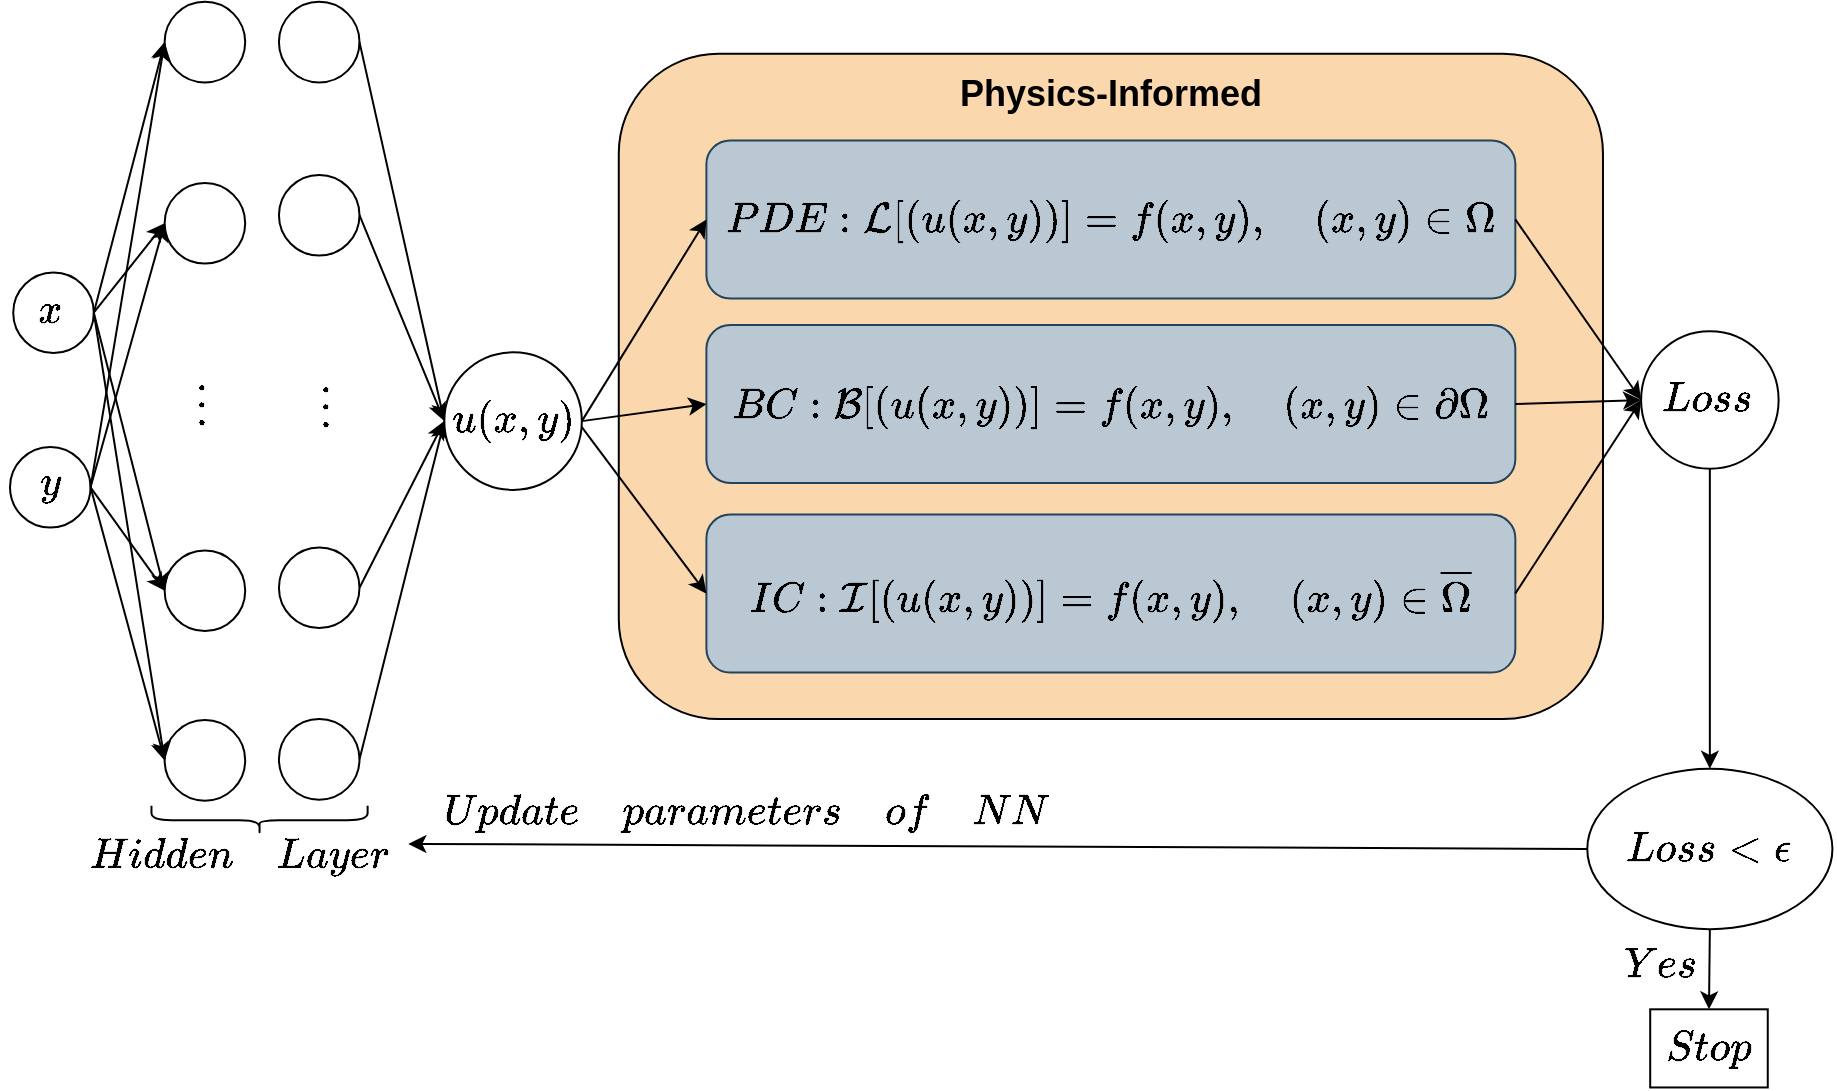 <mxfile version="21.1.2" type="github">
  <diagram name="第 1 页" id="ytVl9bIwSj31jDskWyxF">
    <mxGraphModel dx="-6330" dy="-1027" grid="1" gridSize="10" guides="1" tooltips="1" connect="1" arrows="1" fold="1" page="1" pageScale="1" pageWidth="827" pageHeight="1169" math="1" shadow="0">
      <root>
        <mxCell id="0" />
        <mxCell id="1" parent="0" />
        <mxCell id="B0auKnVIcsCcJ87kfdMx-1" value="&lt;font style=&quot;font-size: 18px;&quot;&gt;$$Yes$$&lt;/font&gt;" style="text;html=1;strokeColor=none;fillColor=none;align=center;verticalAlign=middle;whiteSpace=wrap;rounded=0;" vertex="1" parent="1">
          <mxGeometry x="8232.49" y="1657.33" width="46" height="23" as="geometry" />
        </mxCell>
        <mxCell id="B0auKnVIcsCcJ87kfdMx-2" value="&lt;font style=&quot;font-size: 18px;&quot;&gt;$$No$$&lt;/font&gt;" style="text;html=1;strokeColor=none;fillColor=none;align=center;verticalAlign=middle;whiteSpace=wrap;rounded=0;" vertex="1" parent="1">
          <mxGeometry x="8218.64" y="1592.03" width="48" height="17.75" as="geometry" />
        </mxCell>
        <mxCell id="B0auKnVIcsCcJ87kfdMx-3" value="&lt;b style=&quot;&quot;&gt;&lt;font style=&quot;font-size: 18px;&quot;&gt;$$Update \quad parameters \quad of \quad NN$$&lt;/font&gt;&lt;/b&gt;" style="text;html=1;strokeColor=none;fillColor=none;align=center;verticalAlign=middle;whiteSpace=wrap;rounded=0;" vertex="1" parent="1">
          <mxGeometry x="7700.04" y="1570.94" width="197" height="43" as="geometry" />
        </mxCell>
        <mxCell id="B0auKnVIcsCcJ87kfdMx-4" value="&lt;b style=&quot;&quot;&gt;&lt;font style=&quot;font-size: 18px;&quot;&gt;$$Hidden \quad Layer$$&lt;/font&gt;&lt;/b&gt;" style="text;html=1;strokeColor=none;fillColor=none;align=center;verticalAlign=middle;whiteSpace=wrap;rounded=0;" vertex="1" parent="1">
          <mxGeometry x="7491.49" y="1600.0" width="108" height="28" as="geometry" />
        </mxCell>
        <mxCell id="B0auKnVIcsCcJ87kfdMx-5" value="&lt;font style=&quot;font-size: 18px;&quot;&gt;$$\vdots$$&lt;/font&gt;" style="text;html=1;strokeColor=none;fillColor=none;align=center;verticalAlign=middle;whiteSpace=wrap;rounded=0;" vertex="1" parent="1">
          <mxGeometry x="7577.272" y="1359.918" width="22.221" height="54.039" as="geometry" />
        </mxCell>
        <mxCell id="B0auKnVIcsCcJ87kfdMx-6" value="" style="shape=curlyBracket;whiteSpace=wrap;html=1;rounded=1;labelPosition=left;verticalLabelPosition=middle;align=right;verticalAlign=middle;rotation=-90;size=0.5;strokeWidth=1;" vertex="1" parent="1">
          <mxGeometry x="7547.606" y="1542.052" width="14.336" height="108.078" as="geometry" />
        </mxCell>
        <mxCell id="B0auKnVIcsCcJ87kfdMx-7" value="" style="rounded=1;whiteSpace=wrap;html=1;fillColor=#fad7ac;strokeWidth=1;" vertex="1" parent="1">
          <mxGeometry x="7734.39" y="1212.83" width="492.1" height="332.71" as="geometry" />
        </mxCell>
        <mxCell id="B0auKnVIcsCcJ87kfdMx-8" value="" style="rounded=1;whiteSpace=wrap;html=1;fillColor=#bac8d3;strokeColor=#23445d;strokeWidth=1;" vertex="1" parent="1">
          <mxGeometry x="7778.205" y="1256.225" width="404.465" height="78.98" as="geometry" />
        </mxCell>
        <mxCell id="B0auKnVIcsCcJ87kfdMx-9" value="" style="rounded=1;whiteSpace=wrap;html=1;fillColor=#bac8d3;strokeColor=#23445d;strokeWidth=1;" vertex="1" parent="1">
          <mxGeometry x="7778.205" y="1348.507" width="404.465" height="78.98" as="geometry" />
        </mxCell>
        <mxCell id="B0auKnVIcsCcJ87kfdMx-10" value="" style="rounded=1;whiteSpace=wrap;html=1;fillColor=#bac8d3;strokeColor=#23445d;strokeWidth=1;" vertex="1" parent="1">
          <mxGeometry x="7778.205" y="1443.283" width="404.465" height="78.98" as="geometry" />
        </mxCell>
        <mxCell id="B0auKnVIcsCcJ87kfdMx-11" value="" style="endArrow=classic;html=1;rounded=0;strokeWidth=1;entryX=0;entryY=0.5;entryDx=0;entryDy=0;exitX=1;exitY=0.5;exitDx=0;exitDy=0;" edge="1" parent="1" source="B0auKnVIcsCcJ87kfdMx-45" target="B0auKnVIcsCcJ87kfdMx-8">
          <mxGeometry width="50" height="50" relative="1" as="geometry">
            <mxPoint x="7703" y="1320" as="sourcePoint" />
            <mxPoint x="7741.557" y="1217.151" as="targetPoint" />
          </mxGeometry>
        </mxCell>
        <mxCell id="B0auKnVIcsCcJ87kfdMx-12" value="" style="endArrow=classic;html=1;rounded=0;strokeWidth=1;entryX=0;entryY=0.5;entryDx=0;entryDy=0;exitX=1;exitY=0.5;exitDx=0;exitDy=0;" edge="1" parent="1" source="B0auKnVIcsCcJ87kfdMx-45" target="B0auKnVIcsCcJ87kfdMx-9">
          <mxGeometry width="50" height="50" relative="1" as="geometry">
            <mxPoint x="7720" y="1370" as="sourcePoint" />
            <mxPoint x="7755.894" y="1312.343" as="targetPoint" />
          </mxGeometry>
        </mxCell>
        <mxCell id="B0auKnVIcsCcJ87kfdMx-13" value="" style="endArrow=classic;html=1;rounded=0;strokeWidth=1;entryX=0;entryY=0.5;entryDx=0;entryDy=0;exitX=0.981;exitY=0.518;exitDx=0;exitDy=0;exitPerimeter=0;" edge="1" parent="1" source="B0auKnVIcsCcJ87kfdMx-45" target="B0auKnVIcsCcJ87kfdMx-10">
          <mxGeometry width="50" height="50" relative="1" as="geometry">
            <mxPoint x="7730" y="1390" as="sourcePoint" />
            <mxPoint x="7790.659" y="1456.585" as="targetPoint" />
          </mxGeometry>
        </mxCell>
        <mxCell id="B0auKnVIcsCcJ87kfdMx-14" value="" style="endArrow=classic;html=1;rounded=0;strokeWidth=1;exitX=1;exitY=0.5;exitDx=0;exitDy=0;entryX=0;entryY=0.5;entryDx=0;entryDy=0;" edge="1" parent="1" source="B0auKnVIcsCcJ87kfdMx-8" target="B0auKnVIcsCcJ87kfdMx-55">
          <mxGeometry width="50" height="50" relative="1" as="geometry">
            <mxPoint x="8343.317" y="1613.657" as="sourcePoint" />
            <mxPoint x="8243" y="1390" as="targetPoint" />
          </mxGeometry>
        </mxCell>
        <mxCell id="B0auKnVIcsCcJ87kfdMx-15" value="" style="endArrow=classic;html=1;rounded=0;strokeWidth=1;exitX=1;exitY=0.5;exitDx=0;exitDy=0;entryX=0;entryY=0.5;entryDx=0;entryDy=0;" edge="1" parent="1" source="B0auKnVIcsCcJ87kfdMx-9" target="B0auKnVIcsCcJ87kfdMx-55">
          <mxGeometry width="50" height="50" relative="1" as="geometry">
            <mxPoint x="8253.714" y="1289.424" as="sourcePoint" />
            <mxPoint x="8243.01" y="1381.93" as="targetPoint" />
          </mxGeometry>
        </mxCell>
        <mxCell id="B0auKnVIcsCcJ87kfdMx-16" value="" style="endArrow=classic;html=1;rounded=0;strokeWidth=1;exitX=1;exitY=0.5;exitDx=0;exitDy=0;entryX=0;entryY=0.5;entryDx=0;entryDy=0;" edge="1" parent="1" source="B0auKnVIcsCcJ87kfdMx-10" target="B0auKnVIcsCcJ87kfdMx-55">
          <mxGeometry width="50" height="50" relative="1" as="geometry">
            <mxPoint x="8321.812" y="1516.666" as="sourcePoint" />
            <mxPoint x="8243.01" y="1381.93" as="targetPoint" />
          </mxGeometry>
        </mxCell>
        <mxCell id="B0auKnVIcsCcJ87kfdMx-17" value="" style="ellipse;whiteSpace=wrap;html=1;strokeWidth=1;" vertex="1" parent="1">
          <mxGeometry x="8218.644" y="1570.382" width="122.576" height="80.227" as="geometry" />
        </mxCell>
        <mxCell id="B0auKnVIcsCcJ87kfdMx-18" value="" style="endArrow=classic;html=1;rounded=0;strokeWidth=1;exitX=0;exitY=0.5;exitDx=0;exitDy=0;" edge="1" parent="1" source="B0auKnVIcsCcJ87kfdMx-17">
          <mxGeometry width="50" height="50" relative="1" as="geometry">
            <mxPoint x="8076.817" y="1727.662" as="sourcePoint" />
            <mxPoint x="7629.16" y="1607.94" as="targetPoint" />
          </mxGeometry>
        </mxCell>
        <mxCell id="B0auKnVIcsCcJ87kfdMx-19" value="" style="endArrow=classic;html=1;rounded=0;strokeWidth=1;exitX=0.5;exitY=1;exitDx=0;exitDy=0;entryX=0.5;entryY=0;entryDx=0;entryDy=0;" edge="1" parent="1" source="B0auKnVIcsCcJ87kfdMx-55" target="B0auKnVIcsCcJ87kfdMx-17">
          <mxGeometry width="50" height="50" relative="1" as="geometry">
            <mxPoint x="8279.485" y="1419.81" as="sourcePoint" />
            <mxPoint x="8290.62" y="1512.77" as="targetPoint" />
            <Array as="points" />
          </mxGeometry>
        </mxCell>
        <mxCell id="B0auKnVIcsCcJ87kfdMx-20" value="" style="endArrow=classic;html=1;rounded=0;strokeWidth=1;exitX=0.5;exitY=1;exitDx=0;exitDy=0;entryX=0.5;entryY=0;entryDx=0;entryDy=0;" edge="1" parent="1" source="B0auKnVIcsCcJ87kfdMx-17" target="B0auKnVIcsCcJ87kfdMx-21">
          <mxGeometry width="50" height="50" relative="1" as="geometry">
            <mxPoint x="8290.62" y="1698.836" as="sourcePoint" />
            <mxPoint x="8279.868" y="1737.079" as="targetPoint" />
          </mxGeometry>
        </mxCell>
        <mxCell id="B0auKnVIcsCcJ87kfdMx-21" value="" style="rounded=0;whiteSpace=wrap;html=1;strokeWidth=1;" vertex="1" parent="1">
          <mxGeometry x="8250.102" y="1690.656" width="58.779" height="39.074" as="geometry" />
        </mxCell>
        <mxCell id="B0auKnVIcsCcJ87kfdMx-22" value="" style="ellipse;whiteSpace=wrap;html=1;aspect=fixed;strokeWidth=1;" vertex="1" parent="1">
          <mxGeometry x="7564.471" y="1186.914" width="40.281" height="40.281" as="geometry" />
        </mxCell>
        <mxCell id="B0auKnVIcsCcJ87kfdMx-23" value="" style="endArrow=classic;html=1;rounded=0;strokeWidth=1;entryX=0;entryY=0.5;entryDx=0;entryDy=0;exitX=1;exitY=0.5;exitDx=0;exitDy=0;" edge="1" parent="1" source="B0auKnVIcsCcJ87kfdMx-22" target="B0auKnVIcsCcJ87kfdMx-45">
          <mxGeometry width="50" height="50" relative="1" as="geometry">
            <mxPoint x="7648.876" y="1228.587" as="sourcePoint" />
            <mxPoint x="7663.99" y="1392.19" as="targetPoint" />
          </mxGeometry>
        </mxCell>
        <mxCell id="B0auKnVIcsCcJ87kfdMx-24" value="" style="ellipse;whiteSpace=wrap;html=1;aspect=fixed;strokeWidth=1;" vertex="1" parent="1">
          <mxGeometry x="7564.471" y="1273.48" width="40.281" height="40.281" as="geometry" />
        </mxCell>
        <mxCell id="B0auKnVIcsCcJ87kfdMx-25" value="" style="endArrow=classic;html=1;rounded=0;strokeWidth=1;entryX=0;entryY=0.5;entryDx=0;entryDy=0;exitX=1;exitY=0.5;exitDx=0;exitDy=0;" edge="1" parent="1" source="B0auKnVIcsCcJ87kfdMx-24" target="B0auKnVIcsCcJ87kfdMx-45">
          <mxGeometry width="50" height="50" relative="1" as="geometry">
            <mxPoint x="7644.217" y="1313.386" as="sourcePoint" />
            <mxPoint x="7663.99" y="1392.19" as="targetPoint" />
          </mxGeometry>
        </mxCell>
        <mxCell id="B0auKnVIcsCcJ87kfdMx-26" value="" style="ellipse;whiteSpace=wrap;html=1;aspect=fixed;strokeWidth=1;" vertex="1" parent="1">
          <mxGeometry x="7564.471" y="1459.706" width="40.281" height="40.281" as="geometry" />
        </mxCell>
        <mxCell id="B0auKnVIcsCcJ87kfdMx-27" value="" style="endArrow=classic;html=1;rounded=0;strokeWidth=1;entryX=0;entryY=0.5;entryDx=0;entryDy=0;exitX=1;exitY=0.5;exitDx=0;exitDy=0;" edge="1" parent="1" source="B0auKnVIcsCcJ87kfdMx-26" target="B0auKnVIcsCcJ87kfdMx-45">
          <mxGeometry width="50" height="50" relative="1" as="geometry">
            <mxPoint x="7640.633" y="1502.106" as="sourcePoint" />
            <mxPoint x="7663.99" y="1392.19" as="targetPoint" />
          </mxGeometry>
        </mxCell>
        <mxCell id="B0auKnVIcsCcJ87kfdMx-28" value="" style="ellipse;whiteSpace=wrap;html=1;aspect=fixed;strokeWidth=1;" vertex="1" parent="1">
          <mxGeometry x="7564.471" y="1545.545" width="40.281" height="40.281" as="geometry" />
        </mxCell>
        <mxCell id="B0auKnVIcsCcJ87kfdMx-29" value="" style="endArrow=classic;html=1;rounded=0;strokeWidth=1;entryX=0;entryY=0.5;entryDx=0;entryDy=0;exitX=1;exitY=0.5;exitDx=0;exitDy=0;" edge="1" parent="1" source="B0auKnVIcsCcJ87kfdMx-28" target="B0auKnVIcsCcJ87kfdMx-45">
          <mxGeometry width="50" height="50" relative="1" as="geometry">
            <mxPoint x="7648.16" y="1583.996" as="sourcePoint" />
            <mxPoint x="7663.99" y="1392.19" as="targetPoint" />
          </mxGeometry>
        </mxCell>
        <mxCell id="B0auKnVIcsCcJ87kfdMx-30" value="" style="ellipse;whiteSpace=wrap;html=1;aspect=fixed;strokeWidth=1;" vertex="1" parent="1">
          <mxGeometry x="7507.321" y="1461.261" width="40.281" height="40.281" as="geometry" />
        </mxCell>
        <mxCell id="B0auKnVIcsCcJ87kfdMx-31" value="" style="ellipse;whiteSpace=wrap;html=1;aspect=fixed;strokeWidth=1;" vertex="1" parent="1">
          <mxGeometry x="7507.321" y="1546.06" width="40.281" height="40.281" as="geometry" />
        </mxCell>
        <mxCell id="B0auKnVIcsCcJ87kfdMx-32" value="" style="ellipse;whiteSpace=wrap;html=1;aspect=fixed;strokeWidth=1;" vertex="1" parent="1">
          <mxGeometry x="7507.321" y="1277.529" width="40.281" height="40.281" as="geometry" />
        </mxCell>
        <mxCell id="B0auKnVIcsCcJ87kfdMx-33" value="" style="ellipse;whiteSpace=wrap;html=1;aspect=fixed;strokeWidth=1;" vertex="1" parent="1">
          <mxGeometry x="7507.321" y="1186.91" width="40.281" height="40.281" as="geometry" />
        </mxCell>
        <mxCell id="B0auKnVIcsCcJ87kfdMx-34" value="" style="ellipse;whiteSpace=wrap;html=1;aspect=fixed;strokeWidth=1;" vertex="1" parent="1">
          <mxGeometry x="7431.613" y="1322.219" width="40.281" height="40.281" as="geometry" />
        </mxCell>
        <mxCell id="B0auKnVIcsCcJ87kfdMx-35" value="" style="endArrow=classic;html=1;rounded=0;strokeWidth=1;entryX=0;entryY=0.5;entryDx=0;entryDy=0;exitX=1;exitY=0.5;exitDx=0;exitDy=0;" edge="1" parent="1" source="B0auKnVIcsCcJ87kfdMx-34" target="B0auKnVIcsCcJ87kfdMx-30">
          <mxGeometry width="50" height="50" relative="1" as="geometry">
            <mxPoint x="7465.029" y="1324.501" as="sourcePoint" />
            <mxPoint x="7505.171" y="1484.123" as="targetPoint" />
          </mxGeometry>
        </mxCell>
        <mxCell id="B0auKnVIcsCcJ87kfdMx-36" value="" style="endArrow=classic;html=1;rounded=0;strokeWidth=1;entryX=0;entryY=0.5;entryDx=0;entryDy=0;exitX=1;exitY=0.5;exitDx=0;exitDy=0;" edge="1" parent="1" source="B0auKnVIcsCcJ87kfdMx-34" target="B0auKnVIcsCcJ87kfdMx-31">
          <mxGeometry width="50" height="50" relative="1" as="geometry">
            <mxPoint x="7463.954" y="1388.516" as="sourcePoint" />
            <mxPoint x="7492.627" y="1579.314" as="targetPoint" />
          </mxGeometry>
        </mxCell>
        <mxCell id="B0auKnVIcsCcJ87kfdMx-37" value="" style="endArrow=classic;html=1;rounded=0;strokeWidth=1;entryX=0;entryY=0.5;entryDx=0;entryDy=0;exitX=1;exitY=0.5;exitDx=0;exitDy=0;" edge="1" parent="1" source="B0auKnVIcsCcJ87kfdMx-34" target="B0auKnVIcsCcJ87kfdMx-32">
          <mxGeometry width="50" height="50" relative="1" as="geometry">
            <mxPoint x="7464.671" y="1341.96" as="sourcePoint" />
            <mxPoint x="7499.436" y="1309.536" as="targetPoint" />
          </mxGeometry>
        </mxCell>
        <mxCell id="B0auKnVIcsCcJ87kfdMx-38" value="" style="endArrow=classic;html=1;rounded=0;strokeWidth=1;exitX=1;exitY=0.5;exitDx=0;exitDy=0;entryX=0;entryY=0.5;entryDx=0;entryDy=0;" edge="1" parent="1" source="B0auKnVIcsCcJ87kfdMx-34" target="B0auKnVIcsCcJ87kfdMx-33">
          <mxGeometry width="50" height="50" relative="1" as="geometry">
            <mxPoint x="7461.803" y="1363.991" as="sourcePoint" />
            <mxPoint x="7494.777" y="1229.725" as="targetPoint" />
          </mxGeometry>
        </mxCell>
        <mxCell id="B0auKnVIcsCcJ87kfdMx-39" value="" style="ellipse;whiteSpace=wrap;html=1;aspect=fixed;strokeWidth=1;" vertex="1" parent="1">
          <mxGeometry x="7430" y="1409.513" width="40.281" height="40.281" as="geometry" />
        </mxCell>
        <mxCell id="B0auKnVIcsCcJ87kfdMx-40" value="" style="endArrow=classic;html=1;rounded=0;strokeWidth=1;exitX=1;exitY=0.5;exitDx=0;exitDy=0;entryX=0;entryY=0.5;entryDx=0;entryDy=0;" edge="1" parent="1" source="B0auKnVIcsCcJ87kfdMx-39" target="B0auKnVIcsCcJ87kfdMx-30">
          <mxGeometry width="50" height="50" relative="1" as="geometry">
            <mxPoint x="7461.803" y="1447.127" as="sourcePoint" />
            <mxPoint x="7500.153" y="1493.268" as="targetPoint" />
          </mxGeometry>
        </mxCell>
        <mxCell id="B0auKnVIcsCcJ87kfdMx-41" value="" style="endArrow=classic;html=1;rounded=0;strokeWidth=1;exitX=1;exitY=0.5;exitDx=0;exitDy=0;entryX=0;entryY=0.5;entryDx=0;entryDy=0;" edge="1" parent="1" source="B0auKnVIcsCcJ87kfdMx-39" target="B0auKnVIcsCcJ87kfdMx-31">
          <mxGeometry width="50" height="50" relative="1" as="geometry">
            <mxPoint x="7461.803" y="1447.127" as="sourcePoint" />
            <mxPoint x="7473.989" y="1585.55" as="targetPoint" />
          </mxGeometry>
        </mxCell>
        <mxCell id="B0auKnVIcsCcJ87kfdMx-42" value="" style="endArrow=classic;html=1;rounded=0;strokeWidth=1;exitX=1;exitY=0.5;exitDx=0;exitDy=0;entryX=0;entryY=0.5;entryDx=0;entryDy=0;" edge="1" parent="1" source="B0auKnVIcsCcJ87kfdMx-39" target="B0auKnVIcsCcJ87kfdMx-32">
          <mxGeometry width="50" height="50" relative="1" as="geometry">
            <mxPoint x="7461.803" y="1447.127" as="sourcePoint" />
            <mxPoint x="7497.644" y="1311.199" as="targetPoint" />
          </mxGeometry>
        </mxCell>
        <mxCell id="B0auKnVIcsCcJ87kfdMx-43" value="" style="endArrow=classic;html=1;rounded=0;strokeWidth=1;entryX=0;entryY=0.5;entryDx=0;entryDy=0;exitX=1;exitY=0.5;exitDx=0;exitDy=0;" edge="1" parent="1" source="B0auKnVIcsCcJ87kfdMx-39" target="B0auKnVIcsCcJ87kfdMx-33">
          <mxGeometry width="50" height="50" relative="1" as="geometry">
            <mxPoint x="7460.37" y="1437.151" as="sourcePoint" />
            <mxPoint x="7494.777" y="1233.051" as="targetPoint" />
          </mxGeometry>
        </mxCell>
        <mxCell id="B0auKnVIcsCcJ87kfdMx-44" value="&lt;font style=&quot;font-size: 18px;&quot;&gt;$$\vdots$$&lt;/font&gt;" style="text;html=1;strokeColor=none;fillColor=none;align=center;verticalAlign=middle;whiteSpace=wrap;rounded=0;" vertex="1" parent="1">
          <mxGeometry x="7514.774" y="1358.984" width="22.221" height="54.039" as="geometry" />
        </mxCell>
        <mxCell id="B0auKnVIcsCcJ87kfdMx-45" value="" style="ellipse;whiteSpace=wrap;html=1;aspect=fixed;strokeWidth=1;" vertex="1" parent="1">
          <mxGeometry x="7647.16" y="1362.18" width="68.76" height="68.76" as="geometry" />
        </mxCell>
        <mxCell id="B0auKnVIcsCcJ87kfdMx-46" value="&lt;b style=&quot;&quot;&gt;&lt;font style=&quot;font-size: 18px;&quot;&gt;$$u(x,y)$$&lt;/font&gt;&lt;/b&gt;" style="text;html=1;strokeColor=none;fillColor=none;align=center;verticalAlign=middle;whiteSpace=wrap;rounded=0;" vertex="1" parent="1">
          <mxGeometry x="7663.04" y="1382.83" width="37" height="26.68" as="geometry" />
        </mxCell>
        <mxCell id="B0auKnVIcsCcJ87kfdMx-47" value="&lt;b style=&quot;&quot;&gt;&lt;font style=&quot;font-size: 18px;&quot;&gt;$$x$$&lt;/font&gt;&lt;/b&gt;" style="text;html=1;strokeColor=none;fillColor=none;align=center;verticalAlign=middle;whiteSpace=wrap;rounded=0;" vertex="1" parent="1">
          <mxGeometry x="7442.797" y="1331.816" width="14.681" height="21.097" as="geometry" />
        </mxCell>
        <mxCell id="B0auKnVIcsCcJ87kfdMx-48" value="&lt;b style=&quot;&quot;&gt;&lt;font style=&quot;font-size: 18px;&quot;&gt;$$y$$&lt;/font&gt;&lt;/b&gt;" style="text;html=1;strokeColor=none;fillColor=none;align=center;verticalAlign=middle;whiteSpace=wrap;rounded=0;" vertex="1" parent="1">
          <mxGeometry x="7442.797" y="1417.389" width="14.681" height="21.097" as="geometry" />
        </mxCell>
        <mxCell id="B0auKnVIcsCcJ87kfdMx-49" value="&lt;font style=&quot;font-size: 18px;&quot;&gt;$$PDE: \mathcal{L}[(u(x,y))]=f(x,y),\quad (x,y) \in \Omega $$&lt;/font&gt;" style="text;html=1;strokeColor=none;fillColor=none;align=center;verticalAlign=middle;whiteSpace=wrap;rounded=0;" vertex="1" parent="1">
          <mxGeometry x="7851.94" y="1255.22" width="257" height="81" as="geometry" />
        </mxCell>
        <mxCell id="B0auKnVIcsCcJ87kfdMx-50" value="&lt;b style=&quot;&quot;&gt;&lt;font style=&quot;font-size: 18px;&quot;&gt;Physics-Informed&lt;/font&gt;&lt;/b&gt;" style="text;html=1;strokeColor=none;fillColor=none;align=center;verticalAlign=middle;whiteSpace=wrap;rounded=0;" vertex="1" parent="1">
          <mxGeometry x="7896.74" y="1212.83" width="167.4" height="40.5" as="geometry" />
        </mxCell>
        <mxCell id="B0auKnVIcsCcJ87kfdMx-51" value="&lt;font style=&quot;font-size: 18px;&quot;&gt;$$IC: \mathcal{I}[(u(x,y))]=f(x,y),\quad (x,y) \in \overline{\Omega} $$&lt;/font&gt;" style="text;html=1;strokeColor=none;fillColor=none;align=center;verticalAlign=middle;whiteSpace=wrap;rounded=0;" vertex="1" parent="1">
          <mxGeometry x="7860.94" y="1432.77" width="239" height="100" as="geometry" />
        </mxCell>
        <mxCell id="B0auKnVIcsCcJ87kfdMx-52" value="&lt;font style=&quot;font-size: 18px;&quot;&gt;$$BC: \mathcal{B}[(u(x,y))]=f(x,y),\quad (x,y) \in \partial \Omega $$&lt;/font&gt;" style="text;html=1;strokeColor=none;fillColor=none;align=center;verticalAlign=middle;whiteSpace=wrap;rounded=0;" vertex="1" parent="1">
          <mxGeometry x="7847.44" y="1355.83" width="266" height="67" as="geometry" />
        </mxCell>
        <mxCell id="B0auKnVIcsCcJ87kfdMx-53" value="&lt;b style=&quot;&quot;&gt;&lt;font style=&quot;font-size: 18px;&quot;&gt;$$Loss&amp;lt; \epsilon$$&lt;/font&gt;&lt;/b&gt;" style="text;html=1;strokeColor=none;fillColor=none;align=center;verticalAlign=middle;whiteSpace=wrap;rounded=0;" vertex="1" parent="1">
          <mxGeometry x="8232.49" y="1592.64" width="94" height="35.72" as="geometry" />
        </mxCell>
        <mxCell id="B0auKnVIcsCcJ87kfdMx-54" value="&lt;font style=&quot;font-size: 18px;&quot;&gt;$$Stop$$&lt;/font&gt;" style="text;html=1;strokeColor=none;fillColor=none;align=center;verticalAlign=middle;whiteSpace=wrap;rounded=0;" vertex="1" parent="1">
          <mxGeometry x="8258.49" y="1699.82" width="42" height="20.75" as="geometry" />
        </mxCell>
        <mxCell id="B0auKnVIcsCcJ87kfdMx-55" value="" style="ellipse;whiteSpace=wrap;html=1;aspect=fixed;strokeWidth=1;" vertex="1" parent="1">
          <mxGeometry x="8245.55" y="1351.62" width="68.76" height="68.76" as="geometry" />
        </mxCell>
        <mxCell id="B0auKnVIcsCcJ87kfdMx-56" value="&lt;b style=&quot;&quot;&gt;&lt;font style=&quot;font-size: 18px;&quot;&gt;$$Loss$$&lt;/font&gt;&lt;/b&gt;" style="text;html=1;strokeColor=none;fillColor=none;align=center;verticalAlign=middle;whiteSpace=wrap;rounded=0;" vertex="1" parent="1">
          <mxGeometry x="8248.49" y="1368.47" width="62" height="35.06" as="geometry" />
        </mxCell>
      </root>
    </mxGraphModel>
  </diagram>
</mxfile>
